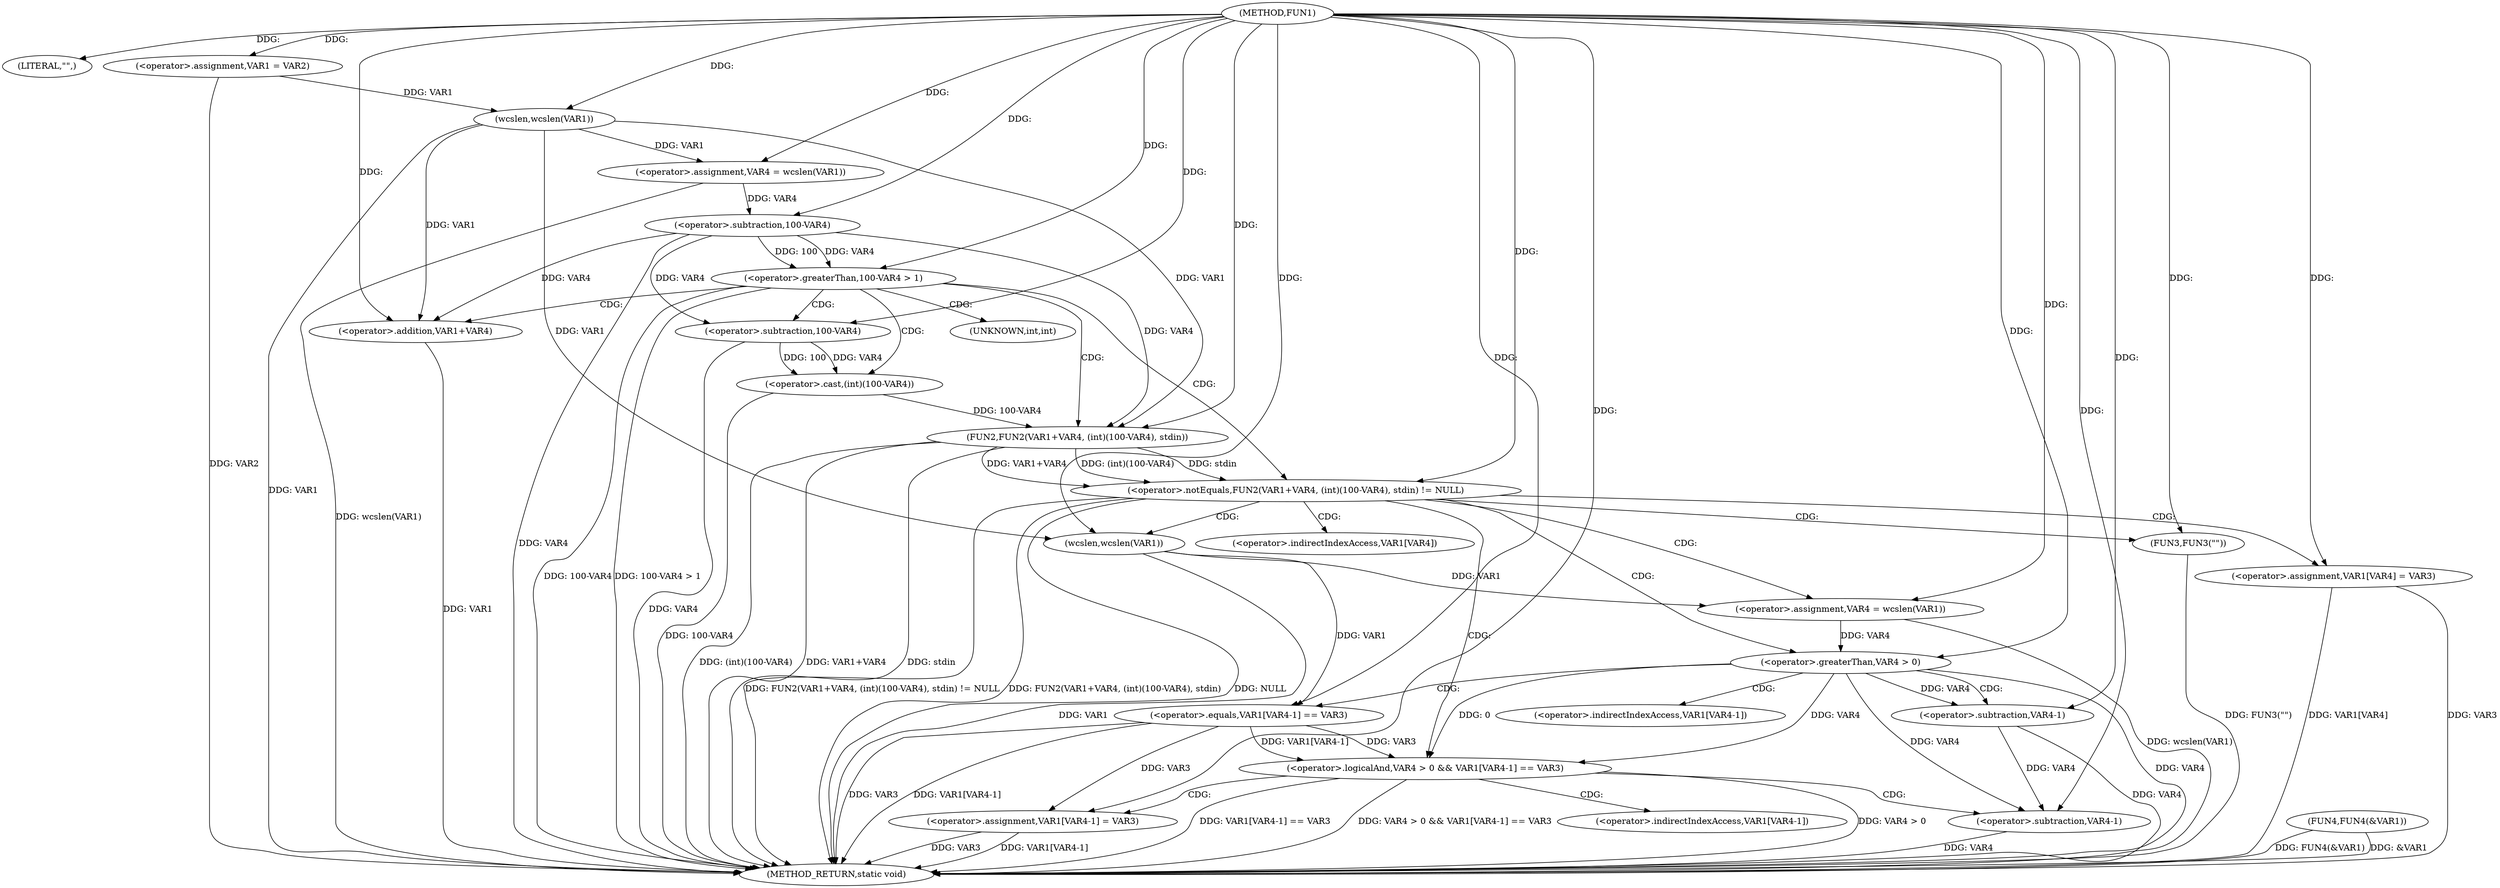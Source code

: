 digraph FUN1 {  
"1000100" [label = "(METHOD,FUN1)" ]
"1000170" [label = "(METHOD_RETURN,static void)" ]
"1000103" [label = "(LITERAL,\"\",)" ]
"1000104" [label = "(<operator>.assignment,VAR1 = VAR2)" ]
"1000109" [label = "(<operator>.assignment,VAR4 = wcslen(VAR1))" ]
"1000111" [label = "(wcslen,wcslen(VAR1))" ]
"1000114" [label = "(<operator>.greaterThan,100-VAR4 > 1)" ]
"1000115" [label = "(<operator>.subtraction,100-VAR4)" ]
"1000121" [label = "(<operator>.notEquals,FUN2(VAR1+VAR4, (int)(100-VAR4), stdin) != NULL)" ]
"1000122" [label = "(FUN2,FUN2(VAR1+VAR4, (int)(100-VAR4), stdin))" ]
"1000123" [label = "(<operator>.addition,VAR1+VAR4)" ]
"1000126" [label = "(<operator>.cast,(int)(100-VAR4))" ]
"1000128" [label = "(<operator>.subtraction,100-VAR4)" ]
"1000134" [label = "(<operator>.assignment,VAR4 = wcslen(VAR1))" ]
"1000136" [label = "(wcslen,wcslen(VAR1))" ]
"1000139" [label = "(<operator>.logicalAnd,VAR4 > 0 && VAR1[VAR4-1] == VAR3)" ]
"1000140" [label = "(<operator>.greaterThan,VAR4 > 0)" ]
"1000143" [label = "(<operator>.equals,VAR1[VAR4-1] == VAR3)" ]
"1000146" [label = "(<operator>.subtraction,VAR4-1)" ]
"1000151" [label = "(<operator>.assignment,VAR1[VAR4-1] = VAR3)" ]
"1000154" [label = "(<operator>.subtraction,VAR4-1)" ]
"1000160" [label = "(FUN3,FUN3(\"\"))" ]
"1000162" [label = "(<operator>.assignment,VAR1[VAR4] = VAR3)" ]
"1000167" [label = "(FUN4,FUN4(&VAR1))" ]
"1000127" [label = "(UNKNOWN,int,int)" ]
"1000144" [label = "(<operator>.indirectIndexAccess,VAR1[VAR4-1])" ]
"1000152" [label = "(<operator>.indirectIndexAccess,VAR1[VAR4-1])" ]
"1000163" [label = "(<operator>.indirectIndexAccess,VAR1[VAR4])" ]
  "1000115" -> "1000170"  [ label = "DDG: VAR4"] 
  "1000151" -> "1000170"  [ label = "DDG: VAR3"] 
  "1000143" -> "1000170"  [ label = "DDG: VAR3"] 
  "1000111" -> "1000170"  [ label = "DDG: VAR1"] 
  "1000126" -> "1000170"  [ label = "DDG: 100-VAR4"] 
  "1000167" -> "1000170"  [ label = "DDG: &VAR1"] 
  "1000128" -> "1000170"  [ label = "DDG: VAR4"] 
  "1000122" -> "1000170"  [ label = "DDG: (int)(100-VAR4)"] 
  "1000114" -> "1000170"  [ label = "DDG: 100-VAR4 > 1"] 
  "1000160" -> "1000170"  [ label = "DDG: FUN3(\"\")"] 
  "1000122" -> "1000170"  [ label = "DDG: VAR1+VAR4"] 
  "1000121" -> "1000170"  [ label = "DDG: NULL"] 
  "1000140" -> "1000170"  [ label = "DDG: VAR4"] 
  "1000139" -> "1000170"  [ label = "DDG: VAR4 > 0 && VAR1[VAR4-1] == VAR3"] 
  "1000162" -> "1000170"  [ label = "DDG: VAR3"] 
  "1000139" -> "1000170"  [ label = "DDG: VAR4 > 0"] 
  "1000151" -> "1000170"  [ label = "DDG: VAR1[VAR4-1]"] 
  "1000154" -> "1000170"  [ label = "DDG: VAR4"] 
  "1000143" -> "1000170"  [ label = "DDG: VAR1[VAR4-1]"] 
  "1000167" -> "1000170"  [ label = "DDG: FUN4(&VAR1)"] 
  "1000114" -> "1000170"  [ label = "DDG: 100-VAR4"] 
  "1000121" -> "1000170"  [ label = "DDG: FUN2(VAR1+VAR4, (int)(100-VAR4), stdin) != NULL"] 
  "1000139" -> "1000170"  [ label = "DDG: VAR1[VAR4-1] == VAR3"] 
  "1000134" -> "1000170"  [ label = "DDG: wcslen(VAR1)"] 
  "1000121" -> "1000170"  [ label = "DDG: FUN2(VAR1+VAR4, (int)(100-VAR4), stdin)"] 
  "1000162" -> "1000170"  [ label = "DDG: VAR1[VAR4]"] 
  "1000146" -> "1000170"  [ label = "DDG: VAR4"] 
  "1000109" -> "1000170"  [ label = "DDG: wcslen(VAR1)"] 
  "1000136" -> "1000170"  [ label = "DDG: VAR1"] 
  "1000104" -> "1000170"  [ label = "DDG: VAR2"] 
  "1000122" -> "1000170"  [ label = "DDG: stdin"] 
  "1000123" -> "1000170"  [ label = "DDG: VAR1"] 
  "1000100" -> "1000103"  [ label = "DDG: "] 
  "1000100" -> "1000104"  [ label = "DDG: "] 
  "1000111" -> "1000109"  [ label = "DDG: VAR1"] 
  "1000100" -> "1000109"  [ label = "DDG: "] 
  "1000104" -> "1000111"  [ label = "DDG: VAR1"] 
  "1000100" -> "1000111"  [ label = "DDG: "] 
  "1000115" -> "1000114"  [ label = "DDG: 100"] 
  "1000115" -> "1000114"  [ label = "DDG: VAR4"] 
  "1000100" -> "1000115"  [ label = "DDG: "] 
  "1000109" -> "1000115"  [ label = "DDG: VAR4"] 
  "1000100" -> "1000114"  [ label = "DDG: "] 
  "1000122" -> "1000121"  [ label = "DDG: VAR1+VAR4"] 
  "1000122" -> "1000121"  [ label = "DDG: (int)(100-VAR4)"] 
  "1000122" -> "1000121"  [ label = "DDG: stdin"] 
  "1000111" -> "1000122"  [ label = "DDG: VAR1"] 
  "1000100" -> "1000122"  [ label = "DDG: "] 
  "1000115" -> "1000122"  [ label = "DDG: VAR4"] 
  "1000111" -> "1000123"  [ label = "DDG: VAR1"] 
  "1000100" -> "1000123"  [ label = "DDG: "] 
  "1000115" -> "1000123"  [ label = "DDG: VAR4"] 
  "1000126" -> "1000122"  [ label = "DDG: 100-VAR4"] 
  "1000128" -> "1000126"  [ label = "DDG: 100"] 
  "1000128" -> "1000126"  [ label = "DDG: VAR4"] 
  "1000100" -> "1000128"  [ label = "DDG: "] 
  "1000115" -> "1000128"  [ label = "DDG: VAR4"] 
  "1000100" -> "1000121"  [ label = "DDG: "] 
  "1000136" -> "1000134"  [ label = "DDG: VAR1"] 
  "1000100" -> "1000134"  [ label = "DDG: "] 
  "1000100" -> "1000136"  [ label = "DDG: "] 
  "1000111" -> "1000136"  [ label = "DDG: VAR1"] 
  "1000140" -> "1000139"  [ label = "DDG: VAR4"] 
  "1000140" -> "1000139"  [ label = "DDG: 0"] 
  "1000134" -> "1000140"  [ label = "DDG: VAR4"] 
  "1000100" -> "1000140"  [ label = "DDG: "] 
  "1000143" -> "1000139"  [ label = "DDG: VAR1[VAR4-1]"] 
  "1000143" -> "1000139"  [ label = "DDG: VAR3"] 
  "1000136" -> "1000143"  [ label = "DDG: VAR1"] 
  "1000140" -> "1000146"  [ label = "DDG: VAR4"] 
  "1000100" -> "1000146"  [ label = "DDG: "] 
  "1000100" -> "1000143"  [ label = "DDG: "] 
  "1000143" -> "1000151"  [ label = "DDG: VAR3"] 
  "1000100" -> "1000151"  [ label = "DDG: "] 
  "1000140" -> "1000154"  [ label = "DDG: VAR4"] 
  "1000146" -> "1000154"  [ label = "DDG: VAR4"] 
  "1000100" -> "1000154"  [ label = "DDG: "] 
  "1000100" -> "1000160"  [ label = "DDG: "] 
  "1000100" -> "1000162"  [ label = "DDG: "] 
  "1000114" -> "1000121"  [ label = "CDG: "] 
  "1000114" -> "1000127"  [ label = "CDG: "] 
  "1000114" -> "1000126"  [ label = "CDG: "] 
  "1000114" -> "1000128"  [ label = "CDG: "] 
  "1000114" -> "1000123"  [ label = "CDG: "] 
  "1000114" -> "1000122"  [ label = "CDG: "] 
  "1000121" -> "1000163"  [ label = "CDG: "] 
  "1000121" -> "1000160"  [ label = "CDG: "] 
  "1000121" -> "1000139"  [ label = "CDG: "] 
  "1000121" -> "1000162"  [ label = "CDG: "] 
  "1000121" -> "1000136"  [ label = "CDG: "] 
  "1000121" -> "1000140"  [ label = "CDG: "] 
  "1000121" -> "1000134"  [ label = "CDG: "] 
  "1000139" -> "1000154"  [ label = "CDG: "] 
  "1000139" -> "1000151"  [ label = "CDG: "] 
  "1000139" -> "1000152"  [ label = "CDG: "] 
  "1000140" -> "1000143"  [ label = "CDG: "] 
  "1000140" -> "1000146"  [ label = "CDG: "] 
  "1000140" -> "1000144"  [ label = "CDG: "] 
}

